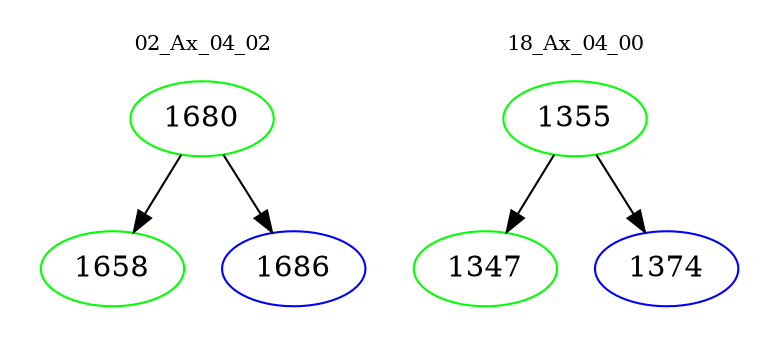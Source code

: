 digraph{
subgraph cluster_0 {
color = white
label = "02_Ax_04_02";
fontsize=10;
T0_1680 [label="1680", color="green"]
T0_1680 -> T0_1658 [color="black"]
T0_1658 [label="1658", color="green"]
T0_1680 -> T0_1686 [color="black"]
T0_1686 [label="1686", color="blue"]
}
subgraph cluster_1 {
color = white
label = "18_Ax_04_00";
fontsize=10;
T1_1355 [label="1355", color="green"]
T1_1355 -> T1_1347 [color="black"]
T1_1347 [label="1347", color="green"]
T1_1355 -> T1_1374 [color="black"]
T1_1374 [label="1374", color="blue"]
}
}
